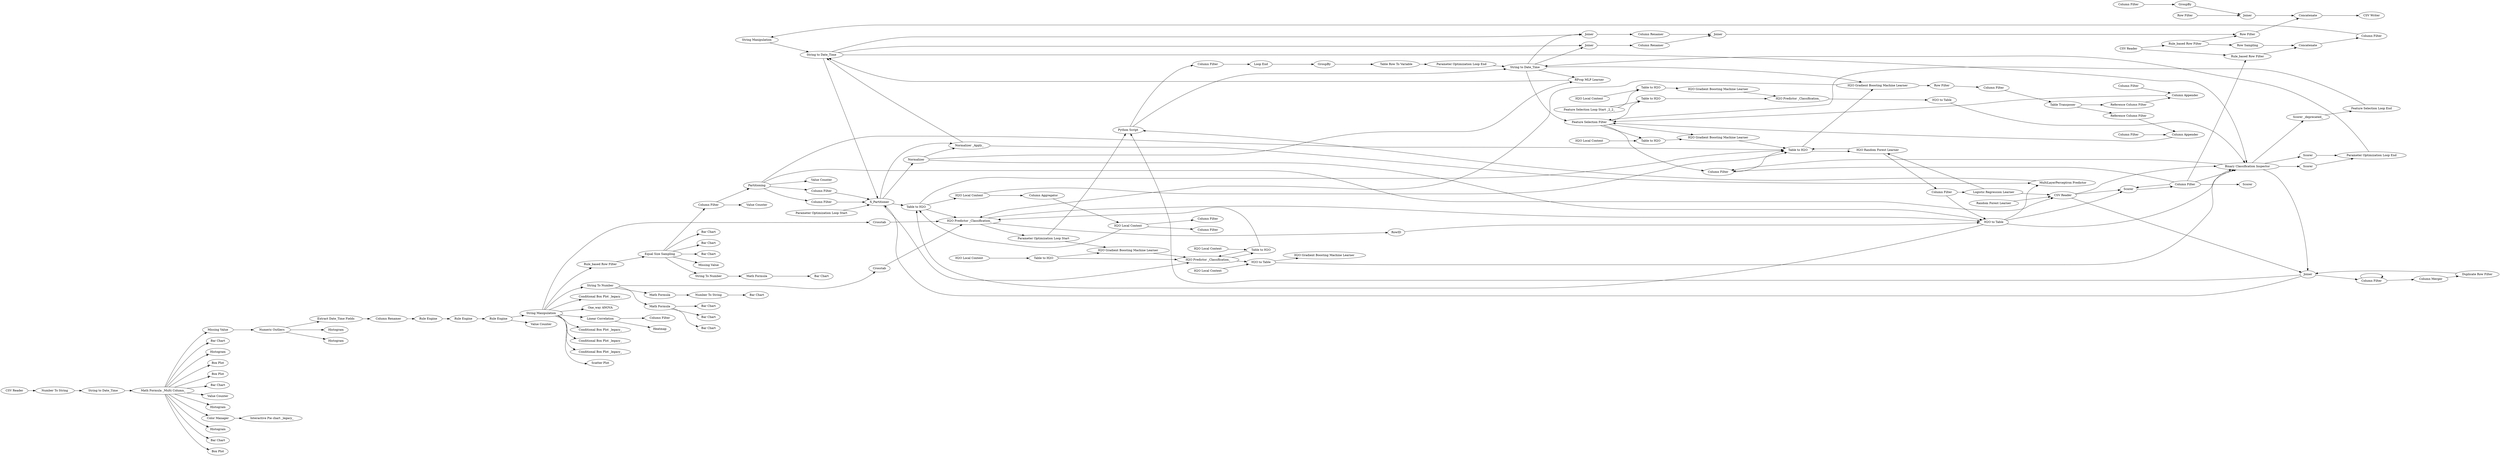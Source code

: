 digraph {
	82 -> 87
	361 -> 447
	41 -> 42
	29 -> 28
	346 -> 343
	342 -> 75
	385 -> 392
	78 -> 79
	24 -> 7
	122 -> 83
	366 -> 356
	376 -> 414
	28 -> 26
	87 -> 140
	354 -> 366
	377 -> 437
	162 -> 165
	55 -> 57
	353 -> 352
	385 -> 399
	85 -> 37
	30 -> 31
	390 -> 167
	57 -> 37
	173 -> 172
	37 -> 52
	26 -> 27
	437 -> 424
	405 -> 384
	45 -> 44
	87 -> 118
	385 -> 434
	341 -> 344
	376 -> 386
	76 -> 78
	85 -> 30
	172 -> 64
	147 -> 390
	376 -> 421
	172 -> 25
	44 -> 37
	75 -> 121
	85 -> 146
	428 -> 431
	376 -> 427
	118 -> 26
	376 -> 379
	37 -> 352
	344 -> 343
	343 -> 344
	172 -> 452
	51 -> 50
	361 -> 173
	80 -> 76
	7 -> 85
	159 -> 162
	452 -> 118
	141 -> 390
	433 -> 436
	361 -> 446
	385 -> 362
	343 -> 31
	356 -> 64
	13 -> 32
	26 -> 31
	385 -> 363
	86 -> 87
	64 -> 89
	32 -> 26
	146 -> 147
	20 -> 87
	361 -> 378
	89 -> 348
	50 -> 89
	172 -> 451
	353 -> 89
	26 -> 25
	376 -> 367
	401 -> 400
	49 -> 51
	350 -> 353
	47 -> 49
	89 -> 352
	366 -> 32
	85 -> 86
	25 -> 30
	36 -> 37
	339 -> 340
	376 -> 426
	384 -> 435
	434 -> 361
	27 -> 25
	33 -> 32
	436 -> 385
	344 -> 340
	347 -> 341
	80 -> 75
	89 -> 24
	353 -> 364
	172 -> 171
	118 -> 344
	375 -> 31
	385 -> 439
	64 -> 80
	118 -> 13
	42 -> 43
	32 -> 89
	39 -> 41
	385 -> 397
	451 -> 118
	63 -> 64
	37 -> 358
	376 -> 440
	13 -> 86
	363 -> 395
	361 -> 445
	359 -> 358
	30 -> 39
	52 -> 51
	394 -> 381
	167 -> 168
	31 -> 32
	85 -> 140
	42 -> 55
	388 -> 393
	360 -> 25
	411 -> 420
	76 -> 76
	81 -> 85
	165 -> 168
	411 -> 407
	87 -> 146
	392 -> 31
	341 -> 345
	32 -> 21
	25 -> 354
	28 -> 418
	64 -> 350
	411 -> 410
	385 -> 398
	342 -> 345
	120 -> 122
	388 -> 364
	48 -> 47
	157 -> 165
	121 -> 120
	363 -> 387
	353 -> 350
	430 -> 428
	378 -> 401
	402 -> 391
	168 -> 404
	386 -> 403
	356 -> 354
	393 -> 389
	345 -> 344
	87 -> 89
	21 -> 75
	20 -> 21
	413 -> 430
	376 -> 429
	352 -> 25
	340 -> 338
	376 -> 417
	364 -> 394
	435 -> 376
	37 -> 360
	403 -> 377
	53 -> 36
	348 -> 7
	413 -> 375
	173 -> 170
	389 -> 394
	140 -> 141
	89 -> 53
	358 -> 360
	354 -> 25
	335 -> 118
	403 -> 422
	46 -> 52
	413 -> 411
	385 -> 413
	28 -> 373
	31 -> 33
	32 -> 350
	403 -> 432
	89 -> 80
	31 -> 342
	56 -> 57
	46 -> 47
	353 -> 351
	424 -> 433
	361 -> 441
	385 -> 438
	83 -> 81
	80 -> 118
	79 -> 80
	436 -> 412
	376 -> 425
	118 -> 20
	393 -> 167
	376 -> 402
	43 -> 44
	75 -> 85
	381 -> 82
	340 -> 89
	13 -> 20
	27 -> 29
	351 [label=Scorer]
	432 [label=Histogram]
	26 [label="Table to H2O"]
	404 [label="CSV Writer"]
	339 [label="H2O Local Context"]
	366 [label="Column Filter"]
	341 [label="Table to H2O"]
	335 [label="Parameter Optimization Loop Start"]
	436 [label="Rule Engine"]
	343 [label="Table to H2O"]
	407 [label="Bar Chart"]
	361 [label="Equal Size Sampling"]
	146 [label=Joiner]
	75 [label="Python Script"]
	433 [label="Rule Engine"]
	421 [label=Histogram]
	28 [label="H2O Local Context"]
	47 [label="Table to H2O"]
	360 [label="H2O Gradient Boosting Machine Learner"]
	345 [label="H2O Gradient Boosting Machine Learner"]
	81 [label="Parameter Optimization Loop End"]
	120 [label="Loop End"]
	362 [label="One_way ANOVA"]
	29 [label="Column Aggregator"]
	157 [label="Row Filter"]
	118 [label=X_Partitioner]
	410 [label="Bar Chart"]
	353 [label="Column Filter"]
	27 [label="H2O Local Context"]
	165 [label=Joiner]
	377 [label="Extract Date_Time Fields"]
	79 [label="Duplicate Row Filter"]
	405 [label="CSV Reader"]
	379 [label="Box Plot"]
	122 [label=GroupBy]
	431 [label="Bar Chart"]
	426 [label="Value Counter"]
	438 [label="Scatter Plot"]
	403 [label="Numeric Outliers"]
	41 [label="Column Filter"]
	425 [label="Box Plot"]
	420 [label="Bar Chart"]
	376 [label="Math Formula _Multi Column_"]
	348 [label=Scorer]
	141 [label="Column Renamer"]
	53 [label="Scorer _deprecated_"]
	397 [label="Conditional Box Plot _legacy_"]
	358 [label="Table to H2O"]
	346 [label="H2O Local Context"]
	356 [label="Logistic Regression Learner"]
	147 [label="Column Renamer"]
	159 [label="Column Filter"]
	452 [label="Column Filter"]
	378 [label="String To Number"]
	399 [label="Conditional Box Plot _legacy_"]
	352 [label="Column Filter"]
	435 [label="String to Date_Time"]
	422 [label=Histogram]
	375 [label=Crosstab]
	13 [label=Normalizer]
	43 [label="Reference Column Filter"]
	44 [label="Column Appender"]
	389 [label="Row Sampling"]
	447 [label="Bar Chart"]
	52 [label="Table to H2O"]
	39 [label="Row Filter"]
	80 [label=Joiner]
	347 [label="H2O Local Context"]
	45 [label="Column Filter"]
	57 [label="Column Appender"]
	55 [label="Reference Column Filter"]
	401 [label="Math Formula"]
	7 [label="Parameter Optimization Loop End"]
	21 [label="MultiLayerPerceptron Predictor"]
	354 [label="H2O Random Forest Learner"]
	398 [label="Conditional Box Plot _legacy_"]
	121 [label="Column Filter"]
	394 [label=Concatenate]
	363 [label="Linear Correlation"]
	24 [label=Scorer]
	440 [label=Histogram]
	64 [label="CSV Reader"]
	439 [label="Conditional Box Plot _legacy_"]
	373 [label="Column Filter"]
	338 [label="H2O Gradient Boosting Machine Learner"]
	56 [label="Column Filter"]
	344 [label="H2O Predictor _Classification_"]
	424 [label="Rule Engine"]
	25 [label="Table to H2O"]
	451 [label="Column Filter"]
	359 [label="H2O Local Context"]
	392 [label=Crosstab]
	437 [label="Column Renamer"]
	428 [label="Number To String"]
	446 [label="Bar Chart"]
	385 [label="String Manipulation"]
	342 [label="Parameter Optimization Loop Start"]
	430 [label="Math Formula"]
	388 [label="CSV Reader"]
	413 [label="String To Number"]
	414 [label="Bar Chart"]
	417 [label="Bar Chart"]
	83 [label="Table Row To Variable"]
	411 [label="Math Formula"]
	364 [label="Rule_based Row Filter"]
	441 [label="Missing Value"]
	395 [label=Heatmap]
	82 [label="String Manipulation"]
	140 [label=Joiner]
	46 [label="Feature Selection Loop Start _2_2_"]
	387 [label="Column Filter"]
	30 [label="H2O Gradient Boosting Machine Learner"]
	170 [label="Value Counter"]
	167 [label="Row Filter"]
	400 [label="Bar Chart"]
	89 [label="Binary Classification Inspector"]
	367 [label="Bar Chart"]
	412 [label="Value Counter"]
	162 [label=GroupBy]
	381 [label="Column Filter"]
	78 [label="Column Merger"]
	384 [label="Number To String"]
	168 [label=Concatenate]
	49 [label="H2O Gradient Boosting Machine Learner"]
	31 [label="H2O Predictor _Classification_"]
	51 [label="H2O Predictor _Classification_"]
	390 [label=Joiner]
	85 [label="String to Date_Time"]
	171 [label="Value Counter"]
	86 [label="RProp MLP Learner"]
	386 [label="Missing Value"]
	48 [label="H2O Local Context"]
	50 [label="H2O to Table"]
	427 [label="Box Plot"]
	42 [label="Table Transposer"]
	429 [label=Histogram]
	434 [label="Rule_based Row Filter"]
	87 [label="String to Date_Time"]
	173 [label="Column Filter"]
	391 [label="Interactive Pie chart _legacy_"]
	418 [label="Column Filter"]
	76 [label="Column Filter"]
	63 [label="Random Forest Learner"]
	172 [label=Partitioning]
	340 [label="H2O to Table"]
	350 [label=Scorer]
	20 [label="Normalizer _Apply_"]
	402 [label="Color Manager"]
	36 [label="Feature Selection Loop End"]
	393 [label="Rule_based Row Filter"]
	445 [label="Bar Chart"]
	33 [label=RowID]
	32 [label="H2O to Table"]
	37 [label="Feature Selection Filter"]
	rankdir=LR
}
